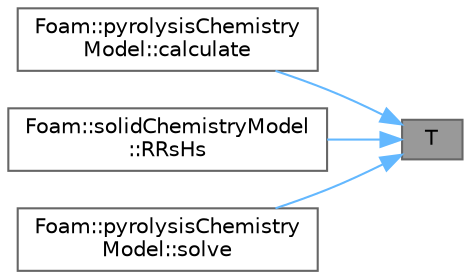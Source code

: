 digraph "T"
{
 // LATEX_PDF_SIZE
  bgcolor="transparent";
  edge [fontname=Helvetica,fontsize=10,labelfontname=Helvetica,labelfontsize=10];
  node [fontname=Helvetica,fontsize=10,shape=box,height=0.2,width=0.4];
  rankdir="RL";
  Node1 [id="Node000001",label="T",height=0.2,width=0.4,color="gray40", fillcolor="grey60", style="filled", fontcolor="black",tooltip=" "];
  Node1 -> Node2 [id="edge1_Node000001_Node000002",dir="back",color="steelblue1",style="solid",tooltip=" "];
  Node2 [id="Node000002",label="Foam::pyrolysisChemistry\lModel::calculate",height=0.2,width=0.4,color="grey40", fillcolor="white", style="filled",URL="$classFoam_1_1pyrolysisChemistryModel.html#afe1d8348c24e6589bc7c0b3f689316a7",tooltip=" "];
  Node1 -> Node3 [id="edge2_Node000001_Node000003",dir="back",color="steelblue1",style="solid",tooltip=" "];
  Node3 [id="Node000003",label="Foam::solidChemistryModel\l::RRsHs",height=0.2,width=0.4,color="grey40", fillcolor="white", style="filled",URL="$classFoam_1_1solidChemistryModel.html#a6c3e815618f8c311237bcbab93fab44d",tooltip=" "];
  Node1 -> Node4 [id="edge3_Node000001_Node000004",dir="back",color="steelblue1",style="solid",tooltip=" "];
  Node4 [id="Node000004",label="Foam::pyrolysisChemistry\lModel::solve",height=0.2,width=0.4,color="grey40", fillcolor="white", style="filled",URL="$classFoam_1_1pyrolysisChemistryModel.html#a31a5d606a34dbbf8ec6f2ac655eaee9a",tooltip=" "];
}
